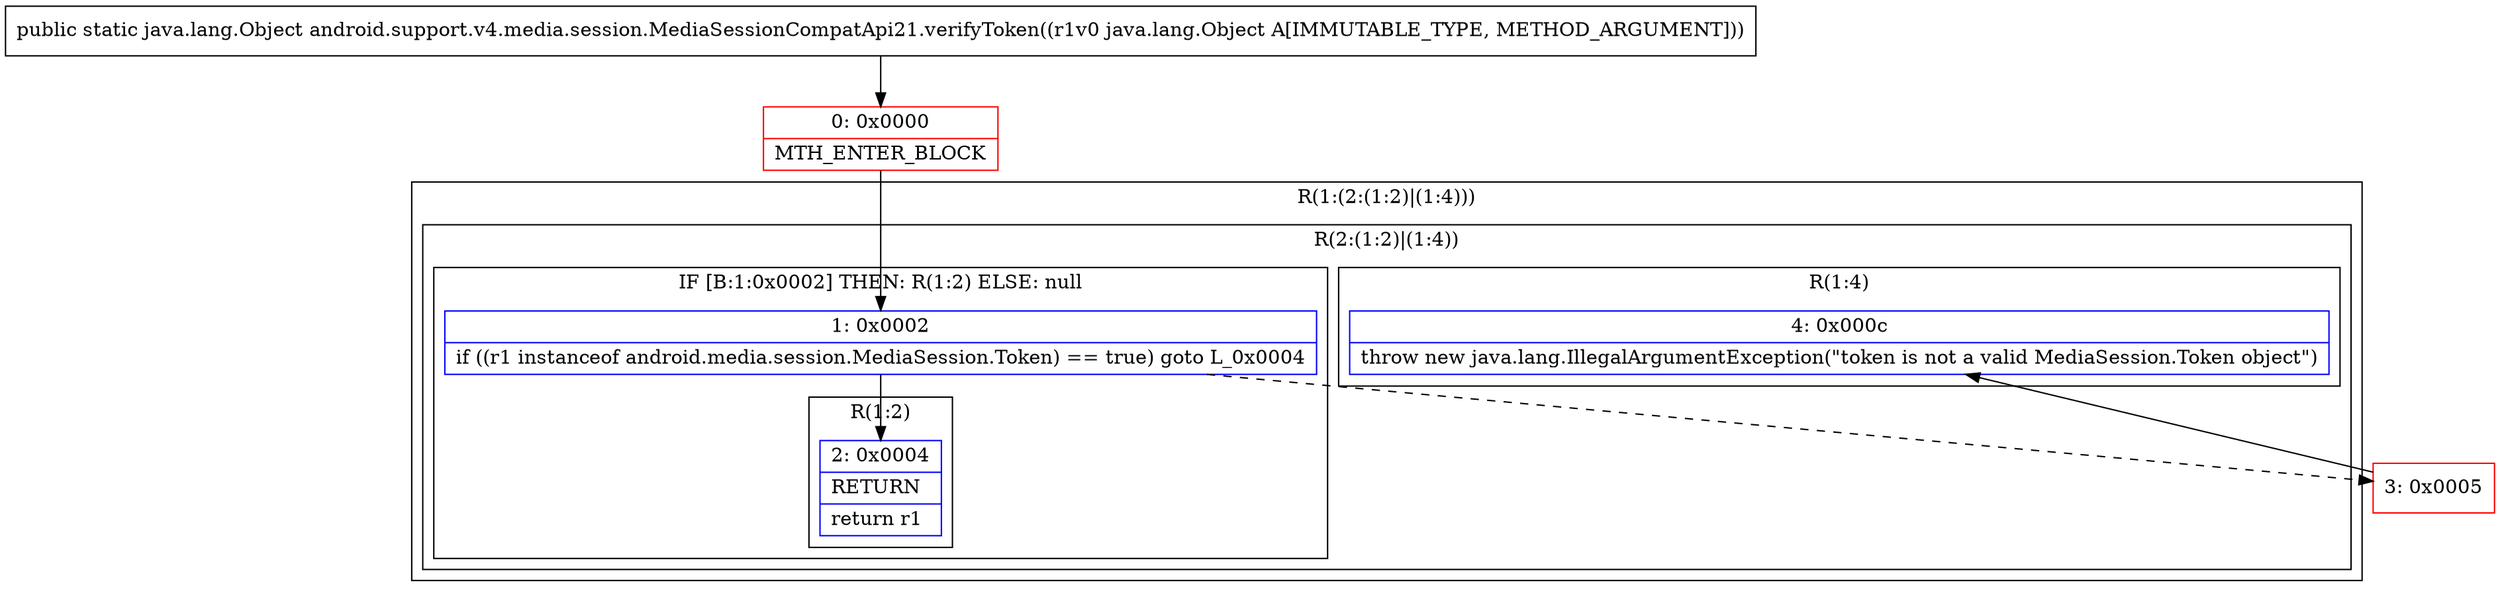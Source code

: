 digraph "CFG forandroid.support.v4.media.session.MediaSessionCompatApi21.verifyToken(Ljava\/lang\/Object;)Ljava\/lang\/Object;" {
subgraph cluster_Region_622832571 {
label = "R(1:(2:(1:2)|(1:4)))";
node [shape=record,color=blue];
subgraph cluster_Region_618801536 {
label = "R(2:(1:2)|(1:4))";
node [shape=record,color=blue];
subgraph cluster_IfRegion_730661621 {
label = "IF [B:1:0x0002] THEN: R(1:2) ELSE: null";
node [shape=record,color=blue];
Node_1 [shape=record,label="{1\:\ 0x0002|if ((r1 instanceof android.media.session.MediaSession.Token) == true) goto L_0x0004\l}"];
subgraph cluster_Region_2016344100 {
label = "R(1:2)";
node [shape=record,color=blue];
Node_2 [shape=record,label="{2\:\ 0x0004|RETURN\l|return r1\l}"];
}
}
subgraph cluster_Region_548718313 {
label = "R(1:4)";
node [shape=record,color=blue];
Node_4 [shape=record,label="{4\:\ 0x000c|throw new java.lang.IllegalArgumentException(\"token is not a valid MediaSession.Token object\")\l}"];
}
}
}
Node_0 [shape=record,color=red,label="{0\:\ 0x0000|MTH_ENTER_BLOCK\l}"];
Node_3 [shape=record,color=red,label="{3\:\ 0x0005}"];
MethodNode[shape=record,label="{public static java.lang.Object android.support.v4.media.session.MediaSessionCompatApi21.verifyToken((r1v0 java.lang.Object A[IMMUTABLE_TYPE, METHOD_ARGUMENT])) }"];
MethodNode -> Node_0;
Node_1 -> Node_2;
Node_1 -> Node_3[style=dashed];
Node_0 -> Node_1;
Node_3 -> Node_4;
}

